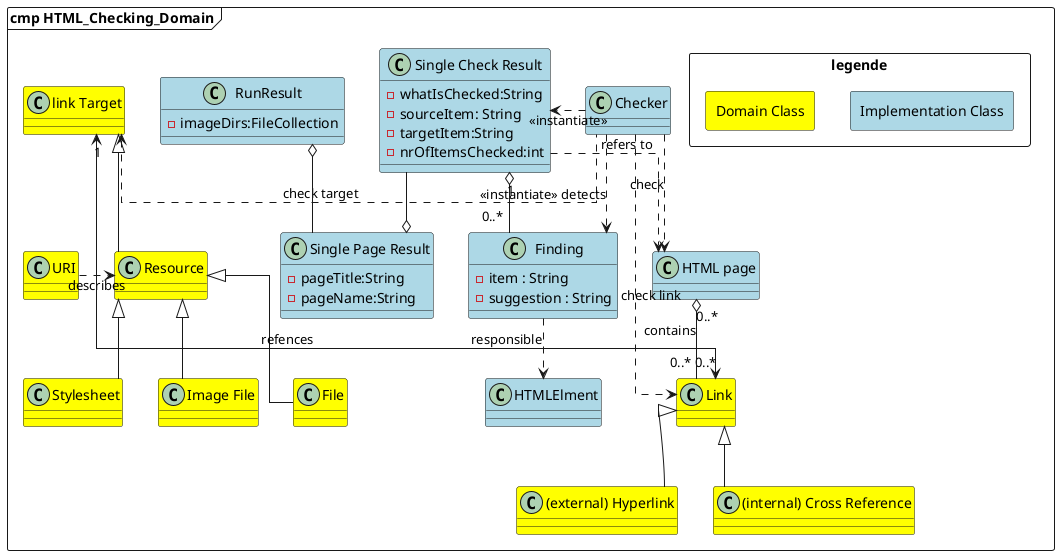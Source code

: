 @startuml
skinparam linetype ortho
allowmixing

frame "cmp HTML_Checking_Domain" {

    class "(external) Hyperlink" as hyperlink #yellow
    class "(internal) Cross Reference" as crossreference #yellow
    class "Link" as link #yellow
    class "link Target" as linktarget #yellow
    class "URI" as uri #yellow
    class "Resource" as resource #yellow
    class "File" as file #yellow
    class "Stylesheet" as stylesheet #yellow
    class "Image File" as imagefile #yellow

    class "HTML page" as htmlpage #lightblue
    class "Checker" as checker #lightblue
    class "HTMLElment" as htmlelement #lightblue
    class "Finding" as finding #lightblue {
    -item : String
    -suggestion : String
    }
    class "Single Check Result" as singecheckresult #lightblue {
    -whatIsChecked:String
    -sourceItem: String
    -targetItem:String
    -nrOfItemsChecked:int
    }

    class "Single Page Result" as singlepasgeresult #lightblue {
    -pageTitle:String
    -pageName:String
    }
    class "RunResult" as runresult #lightblue {
    -imageDirs:FileCollection
    }

    link <|-down- hyperlink
    link <|-down- crossreference
    linktarget <|-- resource
    resource <|-- file
    resource <|-- stylesheet
    resource <|-- imagefile

    uri -right[dashed]-> resource : describes
    checker -left[dashed]-> linktarget : check target
    checker -down[dashed]-> link : check link
    checker -down[dashed]-> htmlpage : check
    checker -down[dashed]-> finding : <<instantiate>> detects
    checker -right[dashed]-> singecheckresult : <<instantiate>>

    finding -[dashed]-> htmlelement : responsible
    singecheckresult -[dashed]-> htmlpage : refers to

    link "0..*"  <-down-> "1" linktarget : refences

    htmlpage "0..*" o-- "0..*" link :contains

    singecheckresult "1" o-- "0..*" finding
    singecheckresult --o  singlepasgeresult
    runresult o-- singlepasgeresult

    rectangle "legende" {
    rectangle "Implementation Class" #lightblue
    rectangle "Domain Class" #yellow
    }
}






@enduml

